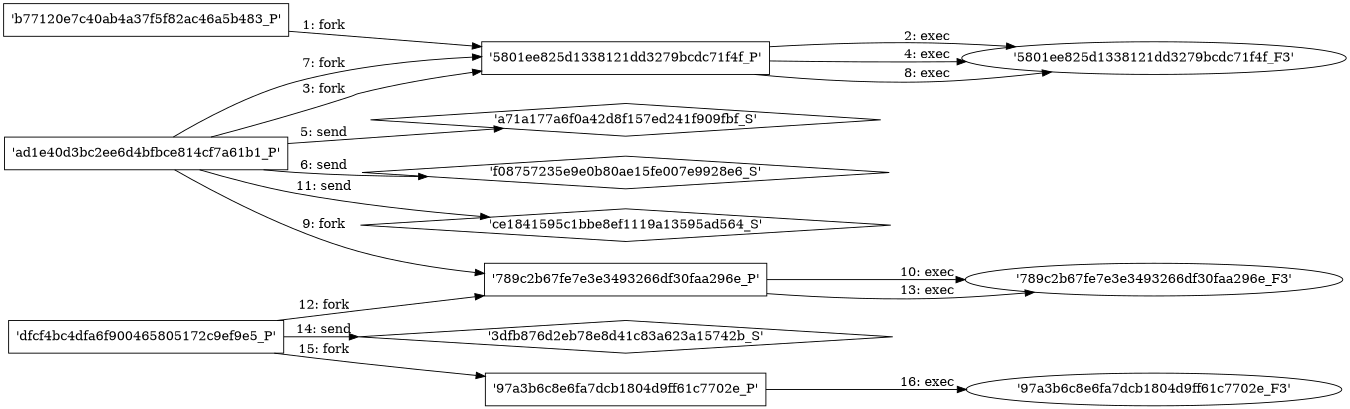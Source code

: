 digraph "D:\Learning\Paper\apt\基于CTI的攻击预警\Dataset\攻击图\ASGfromALLCTI\Latest Intelligence for January 2018.dot" {
rankdir="LR"
size="9"
fixedsize="false"
splines="true"
nodesep=0.3
ranksep=0
fontsize=10
overlap="scalexy"
engine= "neato"
	"'b77120e7c40ab4a37f5f82ac46a5b483_P'" [node_type=Process shape=box]
	"'5801ee825d1338121dd3279bcdc71f4f_P'" [node_type=Process shape=box]
	"'b77120e7c40ab4a37f5f82ac46a5b483_P'" -> "'5801ee825d1338121dd3279bcdc71f4f_P'" [label="1: fork"]
	"'5801ee825d1338121dd3279bcdc71f4f_P'" [node_type=Process shape=box]
	"'5801ee825d1338121dd3279bcdc71f4f_F3'" [node_type=File shape=ellipse]
	"'5801ee825d1338121dd3279bcdc71f4f_P'" -> "'5801ee825d1338121dd3279bcdc71f4f_F3'" [label="2: exec"]
	"'ad1e40d3bc2ee6d4bfbce814cf7a61b1_P'" [node_type=Process shape=box]
	"'5801ee825d1338121dd3279bcdc71f4f_P'" [node_type=Process shape=box]
	"'ad1e40d3bc2ee6d4bfbce814cf7a61b1_P'" -> "'5801ee825d1338121dd3279bcdc71f4f_P'" [label="3: fork"]
	"'5801ee825d1338121dd3279bcdc71f4f_P'" [node_type=Process shape=box]
	"'5801ee825d1338121dd3279bcdc71f4f_F3'" [node_type=File shape=ellipse]
	"'5801ee825d1338121dd3279bcdc71f4f_P'" -> "'5801ee825d1338121dd3279bcdc71f4f_F3'" [label="4: exec"]
	"'a71a177a6f0a42d8f157ed241f909fbf_S'" [node_type=Socket shape=diamond]
	"'ad1e40d3bc2ee6d4bfbce814cf7a61b1_P'" [node_type=Process shape=box]
	"'ad1e40d3bc2ee6d4bfbce814cf7a61b1_P'" -> "'a71a177a6f0a42d8f157ed241f909fbf_S'" [label="5: send"]
	"'f08757235e9e0b80ae15fe007e9928e6_S'" [node_type=Socket shape=diamond]
	"'ad1e40d3bc2ee6d4bfbce814cf7a61b1_P'" [node_type=Process shape=box]
	"'ad1e40d3bc2ee6d4bfbce814cf7a61b1_P'" -> "'f08757235e9e0b80ae15fe007e9928e6_S'" [label="6: send"]
	"'ad1e40d3bc2ee6d4bfbce814cf7a61b1_P'" [node_type=Process shape=box]
	"'5801ee825d1338121dd3279bcdc71f4f_P'" [node_type=Process shape=box]
	"'ad1e40d3bc2ee6d4bfbce814cf7a61b1_P'" -> "'5801ee825d1338121dd3279bcdc71f4f_P'" [label="7: fork"]
	"'5801ee825d1338121dd3279bcdc71f4f_P'" [node_type=Process shape=box]
	"'5801ee825d1338121dd3279bcdc71f4f_F3'" [node_type=File shape=ellipse]
	"'5801ee825d1338121dd3279bcdc71f4f_P'" -> "'5801ee825d1338121dd3279bcdc71f4f_F3'" [label="8: exec"]
	"'ad1e40d3bc2ee6d4bfbce814cf7a61b1_P'" [node_type=Process shape=box]
	"'789c2b67fe7e3e3493266df30faa296e_P'" [node_type=Process shape=box]
	"'ad1e40d3bc2ee6d4bfbce814cf7a61b1_P'" -> "'789c2b67fe7e3e3493266df30faa296e_P'" [label="9: fork"]
	"'789c2b67fe7e3e3493266df30faa296e_P'" [node_type=Process shape=box]
	"'789c2b67fe7e3e3493266df30faa296e_F3'" [node_type=File shape=ellipse]
	"'789c2b67fe7e3e3493266df30faa296e_P'" -> "'789c2b67fe7e3e3493266df30faa296e_F3'" [label="10: exec"]
	"'ce1841595c1bbe8ef1119a13595ad564_S'" [node_type=Socket shape=diamond]
	"'ad1e40d3bc2ee6d4bfbce814cf7a61b1_P'" [node_type=Process shape=box]
	"'ad1e40d3bc2ee6d4bfbce814cf7a61b1_P'" -> "'ce1841595c1bbe8ef1119a13595ad564_S'" [label="11: send"]
	"'dfcf4bc4dfa6f900465805172c9ef9e5_P'" [node_type=Process shape=box]
	"'789c2b67fe7e3e3493266df30faa296e_P'" [node_type=Process shape=box]
	"'dfcf4bc4dfa6f900465805172c9ef9e5_P'" -> "'789c2b67fe7e3e3493266df30faa296e_P'" [label="12: fork"]
	"'789c2b67fe7e3e3493266df30faa296e_P'" [node_type=Process shape=box]
	"'789c2b67fe7e3e3493266df30faa296e_F3'" [node_type=File shape=ellipse]
	"'789c2b67fe7e3e3493266df30faa296e_P'" -> "'789c2b67fe7e3e3493266df30faa296e_F3'" [label="13: exec"]
	"'3dfb876d2eb78e8d41c83a623a15742b_S'" [node_type=Socket shape=diamond]
	"'dfcf4bc4dfa6f900465805172c9ef9e5_P'" [node_type=Process shape=box]
	"'dfcf4bc4dfa6f900465805172c9ef9e5_P'" -> "'3dfb876d2eb78e8d41c83a623a15742b_S'" [label="14: send"]
	"'dfcf4bc4dfa6f900465805172c9ef9e5_P'" [node_type=Process shape=box]
	"'97a3b6c8e6fa7dcb1804d9ff61c7702e_P'" [node_type=Process shape=box]
	"'dfcf4bc4dfa6f900465805172c9ef9e5_P'" -> "'97a3b6c8e6fa7dcb1804d9ff61c7702e_P'" [label="15: fork"]
	"'97a3b6c8e6fa7dcb1804d9ff61c7702e_P'" [node_type=Process shape=box]
	"'97a3b6c8e6fa7dcb1804d9ff61c7702e_F3'" [node_type=File shape=ellipse]
	"'97a3b6c8e6fa7dcb1804d9ff61c7702e_P'" -> "'97a3b6c8e6fa7dcb1804d9ff61c7702e_F3'" [label="16: exec"]
}
